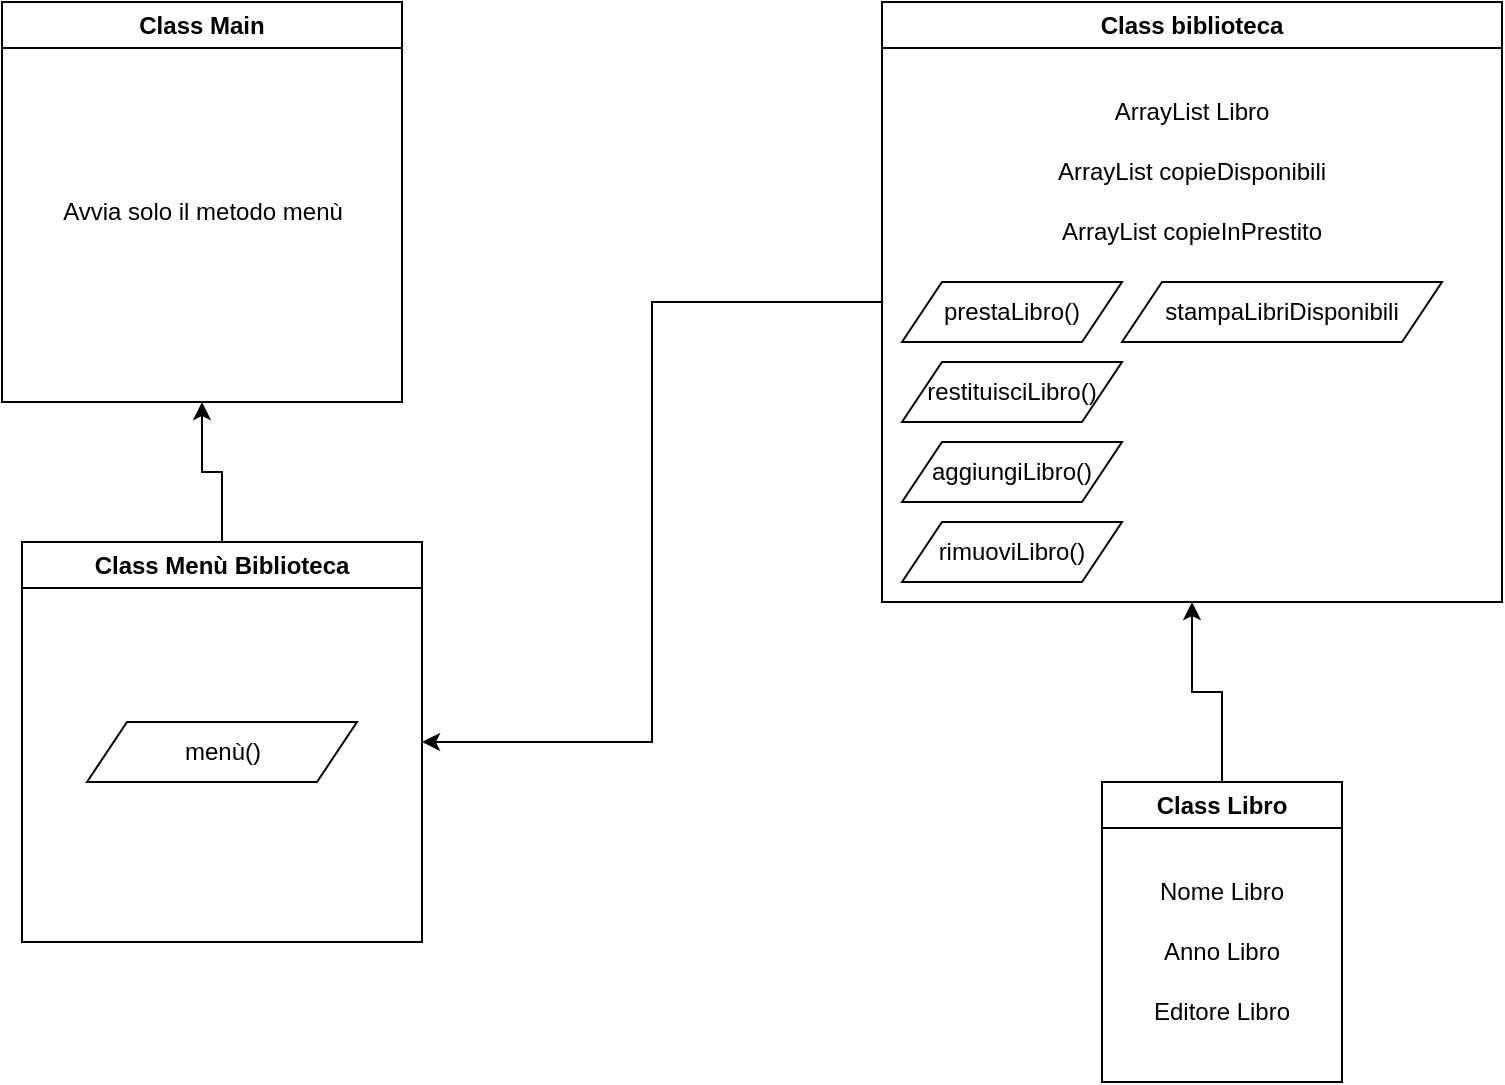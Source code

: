 <mxfile version="20.8.22" type="github">
  <diagram name="Pagina-1" id="kwIrNrT2u23YDIcE095W">
    <mxGraphModel dx="913" dy="578" grid="1" gridSize="10" guides="1" tooltips="1" connect="1" arrows="1" fold="1" page="1" pageScale="1" pageWidth="827" pageHeight="1169" math="0" shadow="0">
      <root>
        <mxCell id="0" />
        <mxCell id="1" parent="0" />
        <mxCell id="CvxgkTZqzCAnGLdIlCSP-32" style="edgeStyle=orthogonalEdgeStyle;rounded=0;orthogonalLoop=1;jettySize=auto;html=1;exitX=0;exitY=0.5;exitDx=0;exitDy=0;entryX=1;entryY=0.5;entryDx=0;entryDy=0;" edge="1" parent="1" source="CvxgkTZqzCAnGLdIlCSP-1" target="CvxgkTZqzCAnGLdIlCSP-27">
          <mxGeometry relative="1" as="geometry" />
        </mxCell>
        <mxCell id="CvxgkTZqzCAnGLdIlCSP-1" value="Class biblioteca" style="swimlane;whiteSpace=wrap;html=1;" vertex="1" parent="1">
          <mxGeometry x="490" y="10" width="310" height="300" as="geometry" />
        </mxCell>
        <mxCell id="CvxgkTZqzCAnGLdIlCSP-8" value="ArrayList Libro" style="text;html=1;strokeColor=none;fillColor=none;align=center;verticalAlign=middle;whiteSpace=wrap;rounded=0;" vertex="1" parent="CvxgkTZqzCAnGLdIlCSP-1">
          <mxGeometry x="40" y="40" width="230" height="30" as="geometry" />
        </mxCell>
        <mxCell id="CvxgkTZqzCAnGLdIlCSP-9" value="ArrayList copieDisponibili" style="text;html=1;strokeColor=none;fillColor=none;align=center;verticalAlign=middle;whiteSpace=wrap;rounded=0;" vertex="1" parent="CvxgkTZqzCAnGLdIlCSP-1">
          <mxGeometry x="40" y="70" width="230" height="30" as="geometry" />
        </mxCell>
        <mxCell id="CvxgkTZqzCAnGLdIlCSP-10" value="ArrayList copieInPrestito" style="text;html=1;strokeColor=none;fillColor=none;align=center;verticalAlign=middle;whiteSpace=wrap;rounded=0;" vertex="1" parent="CvxgkTZqzCAnGLdIlCSP-1">
          <mxGeometry x="40" y="100" width="230" height="30" as="geometry" />
        </mxCell>
        <mxCell id="CvxgkTZqzCAnGLdIlCSP-11" value="prestaLibro()" style="shape=parallelogram;perimeter=parallelogramPerimeter;whiteSpace=wrap;html=1;fixedSize=1;" vertex="1" parent="CvxgkTZqzCAnGLdIlCSP-1">
          <mxGeometry x="10" y="140" width="110" height="30" as="geometry" />
        </mxCell>
        <mxCell id="CvxgkTZqzCAnGLdIlCSP-12" value="restituisciLibro()" style="shape=parallelogram;perimeter=parallelogramPerimeter;whiteSpace=wrap;html=1;fixedSize=1;" vertex="1" parent="CvxgkTZqzCAnGLdIlCSP-1">
          <mxGeometry x="10" y="180" width="110" height="30" as="geometry" />
        </mxCell>
        <mxCell id="CvxgkTZqzCAnGLdIlCSP-13" value="aggiungiLibro()" style="shape=parallelogram;perimeter=parallelogramPerimeter;whiteSpace=wrap;html=1;fixedSize=1;" vertex="1" parent="CvxgkTZqzCAnGLdIlCSP-1">
          <mxGeometry x="10" y="220" width="110" height="30" as="geometry" />
        </mxCell>
        <mxCell id="CvxgkTZqzCAnGLdIlCSP-14" value="rimuoviLibro()" style="shape=parallelogram;perimeter=parallelogramPerimeter;whiteSpace=wrap;html=1;fixedSize=1;" vertex="1" parent="CvxgkTZqzCAnGLdIlCSP-1">
          <mxGeometry x="10" y="260" width="110" height="30" as="geometry" />
        </mxCell>
        <mxCell id="CvxgkTZqzCAnGLdIlCSP-15" value="stampaLibriDisponibili" style="shape=parallelogram;perimeter=parallelogramPerimeter;whiteSpace=wrap;html=1;fixedSize=1;" vertex="1" parent="CvxgkTZqzCAnGLdIlCSP-1">
          <mxGeometry x="120" y="140" width="160" height="30" as="geometry" />
        </mxCell>
        <mxCell id="CvxgkTZqzCAnGLdIlCSP-31" style="edgeStyle=orthogonalEdgeStyle;rounded=0;orthogonalLoop=1;jettySize=auto;html=1;exitX=0.5;exitY=0;exitDx=0;exitDy=0;entryX=0.5;entryY=1;entryDx=0;entryDy=0;" edge="1" parent="1" source="CvxgkTZqzCAnGLdIlCSP-3" target="CvxgkTZqzCAnGLdIlCSP-1">
          <mxGeometry relative="1" as="geometry" />
        </mxCell>
        <mxCell id="CvxgkTZqzCAnGLdIlCSP-3" value="Class Libro" style="swimlane;whiteSpace=wrap;html=1;" vertex="1" parent="1">
          <mxGeometry x="600" y="400" width="120" height="150" as="geometry" />
        </mxCell>
        <mxCell id="CvxgkTZqzCAnGLdIlCSP-5" value="Nome Libro" style="text;html=1;strokeColor=none;fillColor=none;align=center;verticalAlign=middle;whiteSpace=wrap;rounded=0;" vertex="1" parent="CvxgkTZqzCAnGLdIlCSP-3">
          <mxGeometry x="25" y="40" width="70" height="30" as="geometry" />
        </mxCell>
        <mxCell id="CvxgkTZqzCAnGLdIlCSP-6" value="Anno Libro" style="text;html=1;strokeColor=none;fillColor=none;align=center;verticalAlign=middle;whiteSpace=wrap;rounded=0;" vertex="1" parent="CvxgkTZqzCAnGLdIlCSP-3">
          <mxGeometry x="25" y="70" width="70" height="30" as="geometry" />
        </mxCell>
        <mxCell id="CvxgkTZqzCAnGLdIlCSP-7" value="Editore Libro" style="text;html=1;strokeColor=none;fillColor=none;align=center;verticalAlign=middle;whiteSpace=wrap;rounded=0;" vertex="1" parent="CvxgkTZqzCAnGLdIlCSP-3">
          <mxGeometry x="20" y="100" width="80" height="30" as="geometry" />
        </mxCell>
        <mxCell id="CvxgkTZqzCAnGLdIlCSP-25" value="Class Main" style="swimlane;whiteSpace=wrap;html=1;" vertex="1" parent="1">
          <mxGeometry x="50" y="10" width="200" height="200" as="geometry" />
        </mxCell>
        <mxCell id="CvxgkTZqzCAnGLdIlCSP-26" value="Avvia solo il metodo menù" style="text;html=1;strokeColor=none;fillColor=none;align=center;verticalAlign=middle;whiteSpace=wrap;rounded=0;" vertex="1" parent="CvxgkTZqzCAnGLdIlCSP-25">
          <mxGeometry x="27.5" y="90" width="145" height="30" as="geometry" />
        </mxCell>
        <mxCell id="CvxgkTZqzCAnGLdIlCSP-33" style="edgeStyle=orthogonalEdgeStyle;rounded=0;orthogonalLoop=1;jettySize=auto;html=1;exitX=0.5;exitY=0;exitDx=0;exitDy=0;entryX=0.5;entryY=1;entryDx=0;entryDy=0;" edge="1" parent="1" source="CvxgkTZqzCAnGLdIlCSP-27" target="CvxgkTZqzCAnGLdIlCSP-25">
          <mxGeometry relative="1" as="geometry" />
        </mxCell>
        <mxCell id="CvxgkTZqzCAnGLdIlCSP-27" value="Class Menù Biblioteca" style="swimlane;whiteSpace=wrap;html=1;startSize=23;" vertex="1" parent="1">
          <mxGeometry x="60" y="280" width="200" height="200" as="geometry" />
        </mxCell>
        <mxCell id="CvxgkTZqzCAnGLdIlCSP-29" value="menù()" style="shape=parallelogram;perimeter=parallelogramPerimeter;whiteSpace=wrap;html=1;fixedSize=1;" vertex="1" parent="CvxgkTZqzCAnGLdIlCSP-27">
          <mxGeometry x="32.5" y="90" width="135" height="30" as="geometry" />
        </mxCell>
      </root>
    </mxGraphModel>
  </diagram>
</mxfile>
